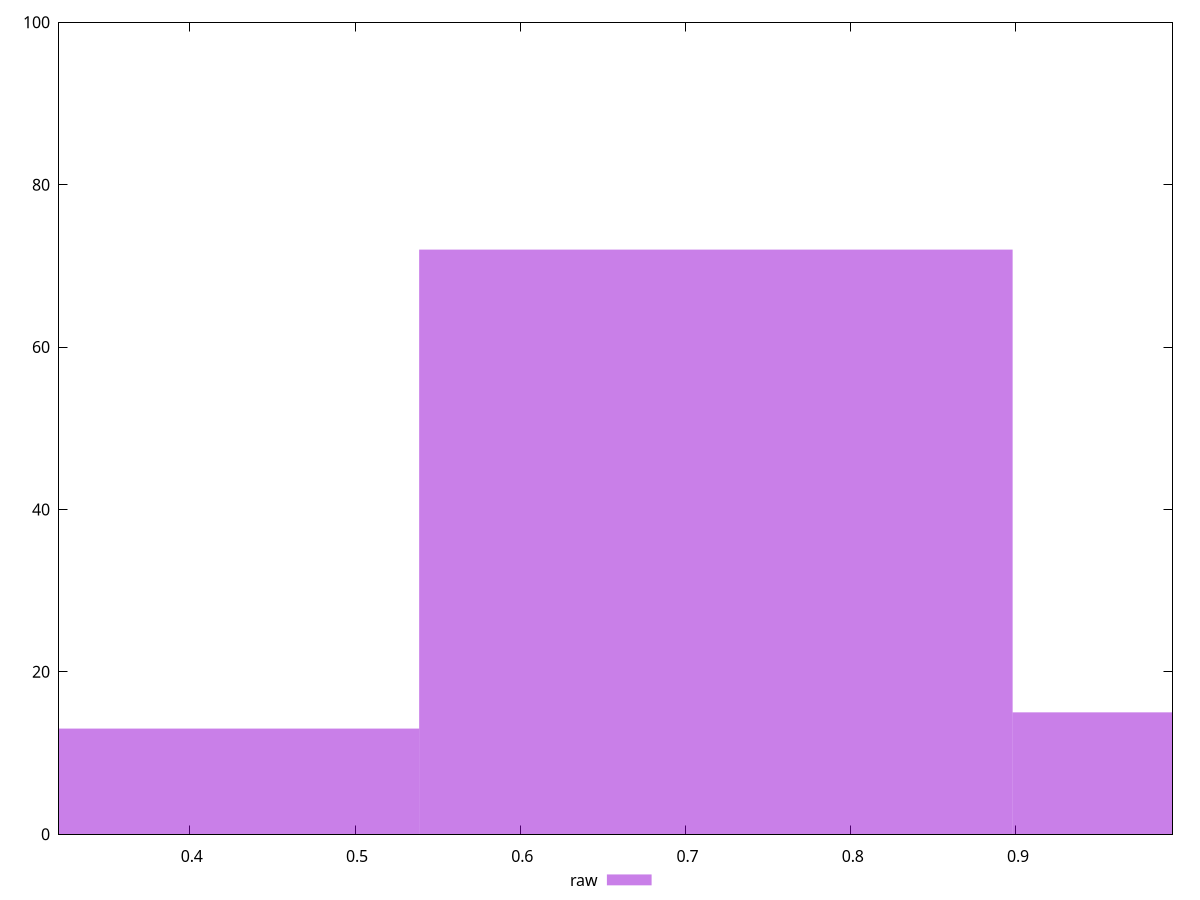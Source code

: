 reset

$raw <<EOF
0.35918856226453766 13
1.077565686793613 15
0.7183771245290753 72
EOF

set key outside below
set boxwidth 0.35918856226453766
set xrange [0.3208121779181024:0.9947266641201125]
set yrange [0:100]
set trange [0:100]
set style fill transparent solid 0.5 noborder
set terminal svg size 640, 490 enhanced background rgb 'white'
set output "reports/report_00028_2021-02-24T12-49-42.674Z/meta/pScore/samples/agenda/raw/histogram.svg"

plot $raw title "raw" with boxes

reset
